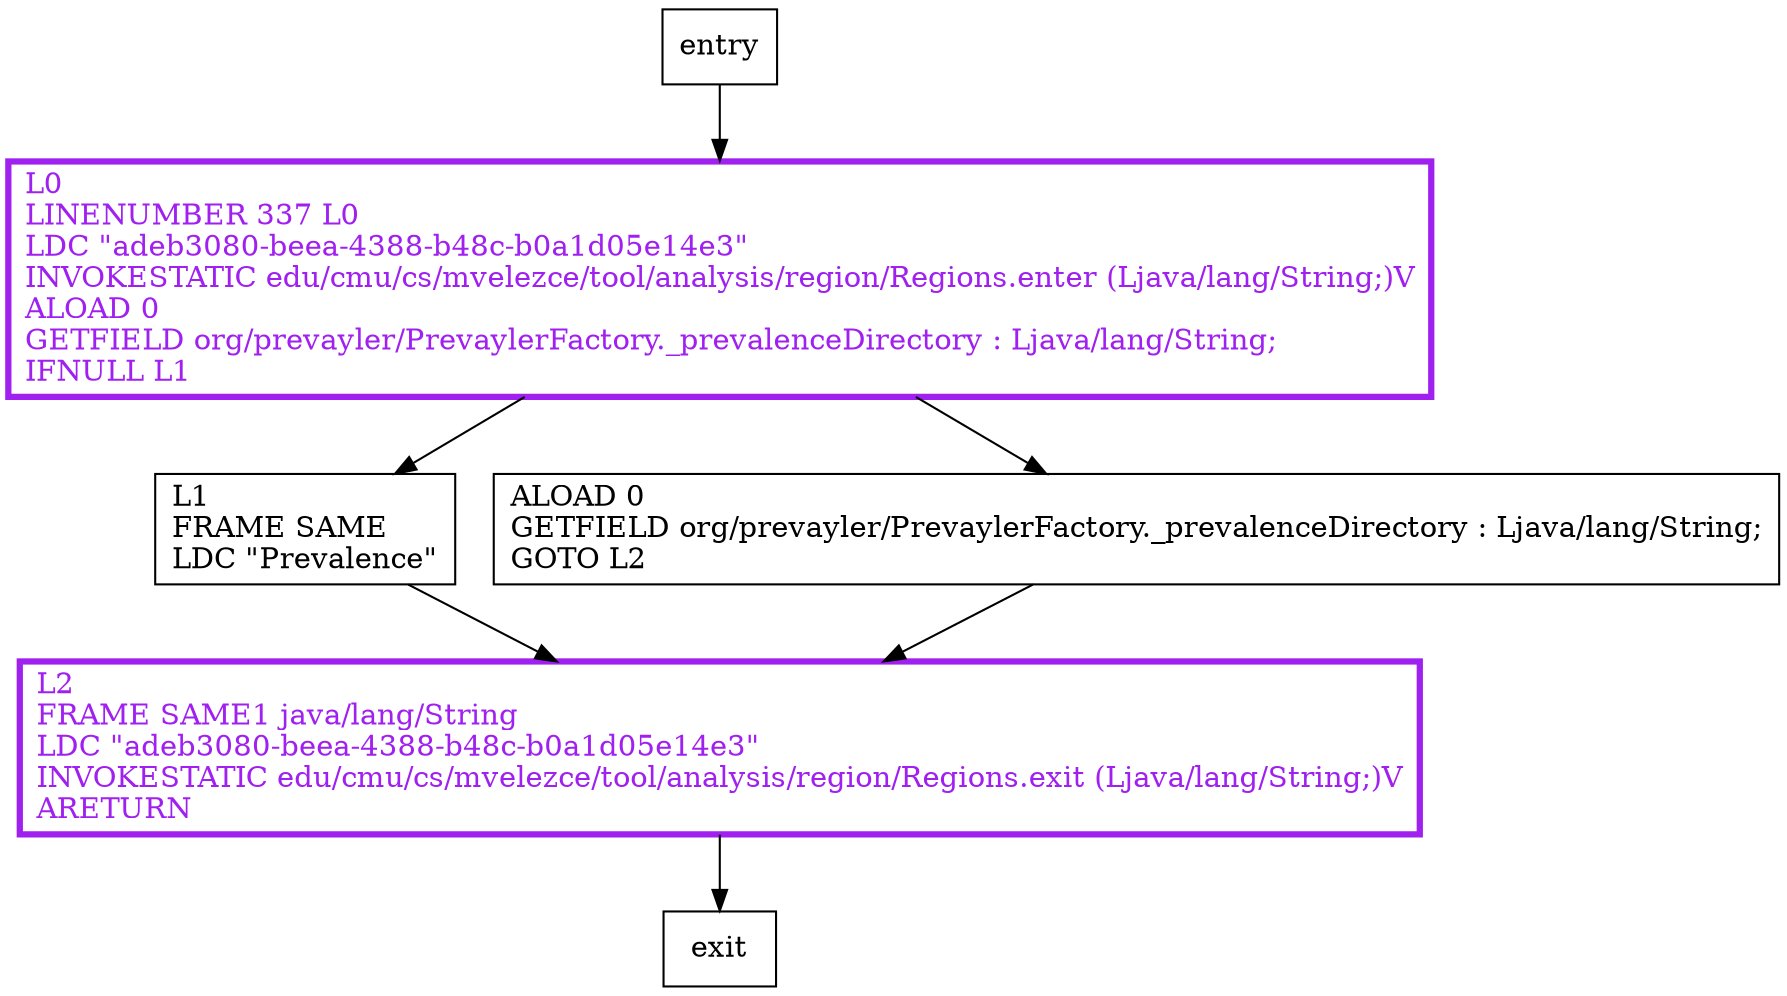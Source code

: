 digraph prevalenceDirectory {
node [shape=record];
1403546146 [label="L0\lLINENUMBER 337 L0\lLDC \"adeb3080-beea-4388-b48c-b0a1d05e14e3\"\lINVOKESTATIC edu/cmu/cs/mvelezce/tool/analysis/region/Regions.enter (Ljava/lang/String;)V\lALOAD 0\lGETFIELD org/prevayler/PrevaylerFactory._prevalenceDirectory : Ljava/lang/String;\lIFNULL L1\l"];
1707794778 [label="L2\lFRAME SAME1 java/lang/String\lLDC \"adeb3080-beea-4388-b48c-b0a1d05e14e3\"\lINVOKESTATIC edu/cmu/cs/mvelezce/tool/analysis/region/Regions.exit (Ljava/lang/String;)V\lARETURN\l"];
1056407016 [label="L1\lFRAME SAME\lLDC \"Prevalence\"\l"];
2124414463 [label="ALOAD 0\lGETFIELD org/prevayler/PrevaylerFactory._prevalenceDirectory : Ljava/lang/String;\lGOTO L2\l"];
entry;
exit;
1403546146 -> 1056407016;
1403546146 -> 2124414463;
entry -> 1403546146;
1707794778 -> exit;
1056407016 -> 1707794778;
2124414463 -> 1707794778;
1403546146[fontcolor="purple", penwidth=3, color="purple"];
1707794778[fontcolor="purple", penwidth=3, color="purple"];
}
